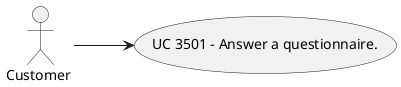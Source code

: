 @startuml
left to right direction

:Customer : --> (UC 3501)
"UC 3501 - Answer a questionnaire." as (UC 3501)
@enduml